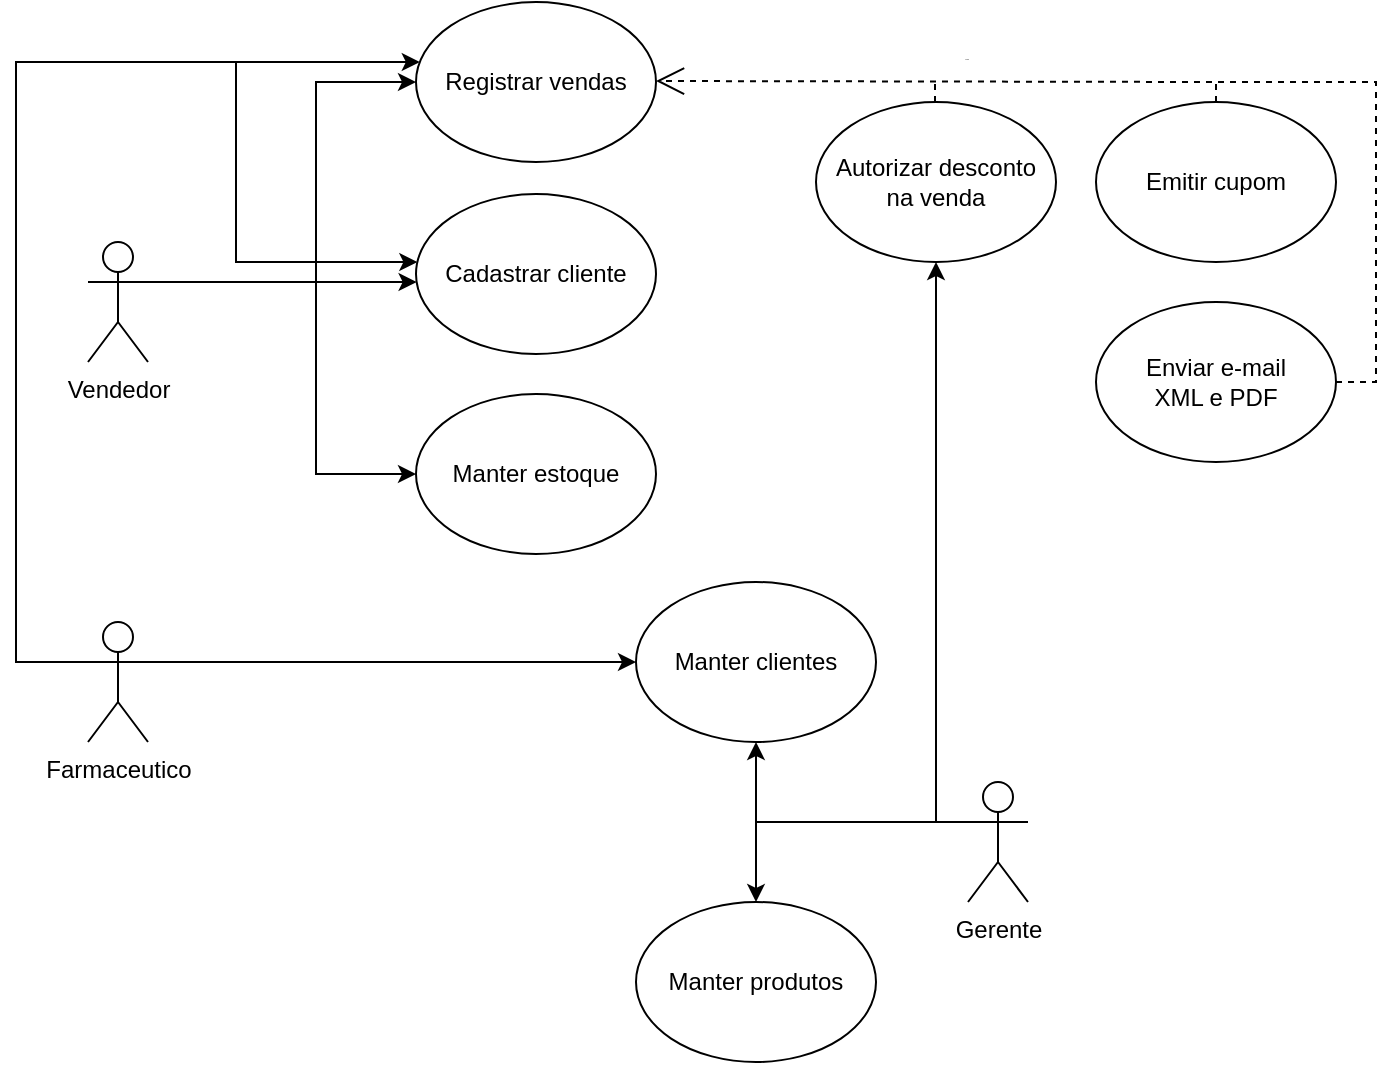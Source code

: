 <mxfile version="18.2.0" type="google"><diagram id="A22vaOZsFOxERmpd5iVD" name="Page-1"><mxGraphModel grid="1" page="1" gridSize="10" guides="1" tooltips="1" connect="1" arrows="1" fold="1" pageScale="1" pageWidth="850" pageHeight="1100" math="0" shadow="0"><root><mxCell id="0"/><mxCell id="1" parent="0"/><mxCell id="_EWI5JgfJkIMeFoPEN7G-32" style="edgeStyle=orthogonalEdgeStyle;rounded=0;orthogonalLoop=1;jettySize=auto;html=1;strokeColor=default;" edge="1" parent="1"><mxGeometry relative="1" as="geometry"><mxPoint x="100" y="160" as="sourcePoint"/><mxPoint x="230" y="60" as="targetPoint"/><Array as="points"><mxPoint x="180" y="160"/><mxPoint x="180" y="60"/></Array></mxGeometry></mxCell><mxCell id="_EWI5JgfJkIMeFoPEN7G-25" value="Registrar vendas" style="ellipse;whiteSpace=wrap;html=1;" vertex="1" parent="1"><mxGeometry x="230" y="20" width="120" height="80" as="geometry"/></mxCell><mxCell id="_EWI5JgfJkIMeFoPEN7G-26" value="Cadastrar cliente" style="ellipse;whiteSpace=wrap;html=1;" vertex="1" parent="1"><mxGeometry x="230" y="116" width="120" height="80" as="geometry"/></mxCell><mxCell id="_EWI5JgfJkIMeFoPEN7G-27" value="Manter estoque" style="ellipse;whiteSpace=wrap;html=1;" vertex="1" parent="1"><mxGeometry x="230" y="216" width="120" height="80" as="geometry"/></mxCell><mxCell id="_EWI5JgfJkIMeFoPEN7G-36" value="Autorizar desconto&lt;br&gt;na venda" style="ellipse;whiteSpace=wrap;html=1;" vertex="1" parent="1"><mxGeometry x="430" y="70" width="120" height="80" as="geometry"/></mxCell><mxCell id="_EWI5JgfJkIMeFoPEN7G-38" value="Enviar e-mail&lt;br&gt;XML e PDF" style="ellipse;whiteSpace=wrap;html=1;" vertex="1" parent="1"><mxGeometry x="570" y="170" width="120" height="80" as="geometry"/></mxCell><mxCell id="_EWI5JgfJkIMeFoPEN7G-39" value="Emitir cupom" style="ellipse;whiteSpace=wrap;html=1;" vertex="1" parent="1"><mxGeometry x="570" y="70" width="120" height="80" as="geometry"/></mxCell><mxCell id="_EWI5JgfJkIMeFoPEN7G-40" value="Use" style="endArrow=open;endSize=12;dashed=1;rounded=0;strokeColor=default;html=1;fontSize=1;entryX=0.992;entryY=0.725;entryDx=0;entryDy=0;entryPerimeter=0;" edge="1" parent="1" source="_EWI5JgfJkIMeFoPEN7G-39"><mxGeometry x="-0.068" y="-12" width="160" relative="1" as="geometry"><mxPoint x="650" y="60" as="sourcePoint"/><mxPoint x="350.0" y="59.5" as="targetPoint"/><mxPoint as="offset"/><Array as="points"><mxPoint x="630" y="60"/></Array></mxGeometry></mxCell><mxCell id="_EWI5JgfJkIMeFoPEN7G-42" value="" style="endArrow=none;dashed=1;html=1;rounded=0;fontSize=1;strokeColor=default;" edge="1" parent="1" source="_EWI5JgfJkIMeFoPEN7G-38"><mxGeometry width="50" height="50" relative="1" as="geometry"><mxPoint x="810" y="50" as="sourcePoint"/><mxPoint x="630" y="60" as="targetPoint"/><Array as="points"><mxPoint x="710" y="210"/><mxPoint x="710" y="60"/></Array></mxGeometry></mxCell><mxCell id="_EWI5JgfJkIMeFoPEN7G-46" style="edgeStyle=orthogonalEdgeStyle;rounded=0;orthogonalLoop=1;jettySize=auto;html=1;fontSize=1;strokeColor=default;" edge="1" parent="1" source="_EWI5JgfJkIMeFoPEN7G-43" target="_EWI5JgfJkIMeFoPEN7G-25"><mxGeometry relative="1" as="geometry"><Array as="points"><mxPoint x="30" y="350"/><mxPoint x="30" y="50"/></Array></mxGeometry></mxCell><mxCell id="_EWI5JgfJkIMeFoPEN7G-47" style="edgeStyle=orthogonalEdgeStyle;rounded=0;orthogonalLoop=1;jettySize=auto;html=1;fontSize=1;strokeColor=default;" edge="1" parent="1" source="_EWI5JgfJkIMeFoPEN7G-43" target="_EWI5JgfJkIMeFoPEN7G-26"><mxGeometry relative="1" as="geometry"><Array as="points"><mxPoint x="30" y="350"/><mxPoint x="30" y="50"/><mxPoint x="140" y="50"/><mxPoint x="140" y="150"/></Array></mxGeometry></mxCell><mxCell id="dy7km2zx4r08qsaNQTbW-6" value="" style="endArrow=none;dashed=1;html=1;rounded=0;" edge="1" parent="1"><mxGeometry width="50" height="50" relative="1" as="geometry"><mxPoint x="489.5" y="70" as="sourcePoint"/><mxPoint x="490" y="60" as="targetPoint"/><Array as="points"><mxPoint x="489.5" y="60"/></Array></mxGeometry></mxCell><mxCell id="_EWI5JgfJkIMeFoPEN7G-44" style="edgeStyle=orthogonalEdgeStyle;rounded=0;orthogonalLoop=1;jettySize=auto;html=1;fontSize=1;strokeColor=default;" edge="1" parent="1" source="_EWI5JgfJkIMeFoPEN7G-43" target="_EWI5JgfJkIMeFoPEN7G-3"><mxGeometry relative="1" as="geometry"><Array as="points"><mxPoint x="232" y="350"/><mxPoint x="232" y="350"/></Array></mxGeometry></mxCell><mxCell id="_EWI5JgfJkIMeFoPEN7G-43" value="Farmaceutico" style="shape=umlActor;verticalLabelPosition=bottom;verticalAlign=top;html=1;outlineConnect=0;" vertex="1" parent="1"><mxGeometry x="66" y="330" width="30" height="60" as="geometry"/></mxCell><mxCell id="dy7km2zx4r08qsaNQTbW-11" style="edgeStyle=orthogonalEdgeStyle;rounded=0;orthogonalLoop=1;jettySize=auto;html=1;entryX=0.5;entryY=1;entryDx=0;entryDy=0;" edge="1" parent="1" source="_EWI5JgfJkIMeFoPEN7G-2" target="_EWI5JgfJkIMeFoPEN7G-36"><mxGeometry relative="1" as="geometry"><Array as="points"><mxPoint x="490" y="430"/></Array></mxGeometry></mxCell><mxCell id="_EWI5JgfJkIMeFoPEN7G-2" value="Gerente" style="shape=umlActor;verticalLabelPosition=bottom;verticalAlign=top;html=1;outlineConnect=0;" vertex="1" parent="1"><mxGeometry x="506" y="410" width="30" height="60" as="geometry"/></mxCell><mxCell id="_EWI5JgfJkIMeFoPEN7G-4" style="edgeStyle=orthogonalEdgeStyle;rounded=0;orthogonalLoop=1;jettySize=auto;html=1;" edge="1" parent="1" source="_EWI5JgfJkIMeFoPEN7G-2" target="_EWI5JgfJkIMeFoPEN7G-3"><mxGeometry relative="1" as="geometry"><Array as="points"><mxPoint x="400" y="430"/></Array></mxGeometry></mxCell><mxCell id="_EWI5JgfJkIMeFoPEN7G-6" style="edgeStyle=orthogonalEdgeStyle;rounded=0;orthogonalLoop=1;jettySize=auto;html=1;" edge="1" parent="1" source="_EWI5JgfJkIMeFoPEN7G-2" target="_EWI5JgfJkIMeFoPEN7G-5"><mxGeometry relative="1" as="geometry"><Array as="points"><mxPoint x="400" y="430"/></Array></mxGeometry></mxCell><mxCell id="_EWI5JgfJkIMeFoPEN7G-3" value="Manter clientes" style="ellipse;whiteSpace=wrap;html=1;" vertex="1" parent="1"><mxGeometry x="340" y="310" width="120" height="80" as="geometry"/></mxCell><mxCell id="_EWI5JgfJkIMeFoPEN7G-5" value="Manter produtos" style="ellipse;whiteSpace=wrap;html=1;" vertex="1" parent="1"><mxGeometry x="340" y="470" width="120" height="80" as="geometry"/></mxCell><mxCell id="dy7km2zx4r08qsaNQTbW-14" style="edgeStyle=orthogonalEdgeStyle;rounded=0;orthogonalLoop=1;jettySize=auto;html=1;" edge="1" parent="1" source="_EWI5JgfJkIMeFoPEN7G-7" target="_EWI5JgfJkIMeFoPEN7G-27"><mxGeometry relative="1" as="geometry"><Array as="points"><mxPoint x="180" y="160"/><mxPoint x="180" y="256"/></Array></mxGeometry></mxCell><mxCell id="dy7km2zx4r08qsaNQTbW-15" style="edgeStyle=orthogonalEdgeStyle;rounded=0;orthogonalLoop=1;jettySize=auto;html=1;" edge="1" parent="1" source="_EWI5JgfJkIMeFoPEN7G-7" target="_EWI5JgfJkIMeFoPEN7G-26"><mxGeometry relative="1" as="geometry"><mxPoint x="220" y="170" as="targetPoint"/><Array as="points"><mxPoint x="170" y="160"/><mxPoint x="170" y="160"/></Array></mxGeometry></mxCell><mxCell id="_EWI5JgfJkIMeFoPEN7G-7" value="Vendedor" style="shape=umlActor;verticalLabelPosition=bottom;verticalAlign=top;html=1;outlineConnect=0;" vertex="1" parent="1"><mxGeometry x="66" y="140" width="30" height="60" as="geometry"/></mxCell></root></mxGraphModel></diagram></mxfile>